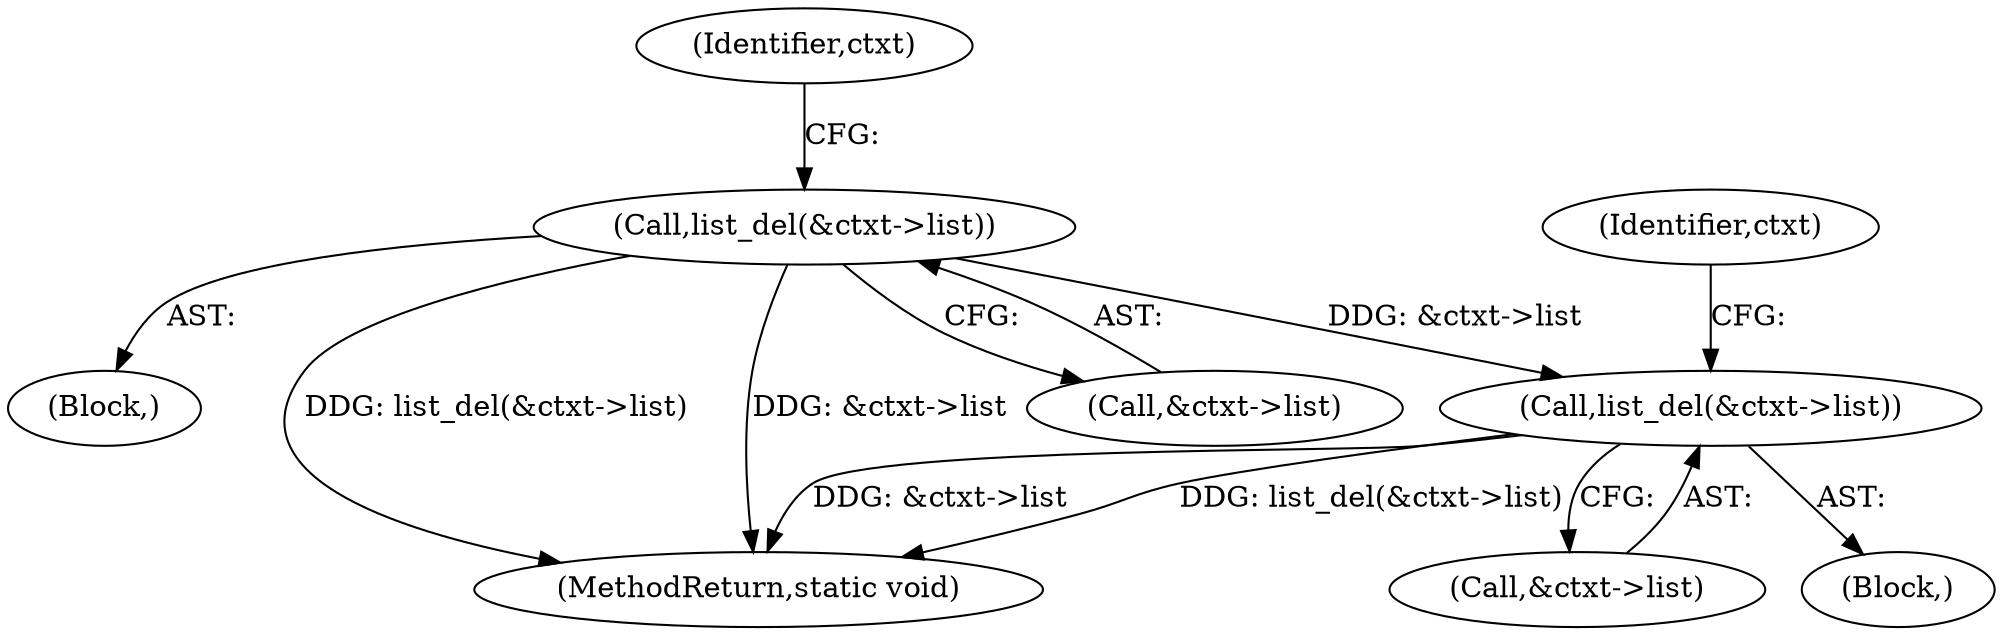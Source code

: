 digraph "0_linux_c70422f760c120480fee4de6c38804c72aa26bc1_41@pointer" {
"1000176" [label="(Call,list_del(&ctxt->list))"];
"1000159" [label="(Call,list_del(&ctxt->list))"];
"1000182" [label="(Identifier,ctxt)"];
"1000176" [label="(Call,list_del(&ctxt->list))"];
"1000157" [label="(Block,)"];
"1000174" [label="(Block,)"];
"1000277" [label="(MethodReturn,static void)"];
"1000159" [label="(Call,list_del(&ctxt->list))"];
"1000160" [label="(Call,&ctxt->list)"];
"1000165" [label="(Identifier,ctxt)"];
"1000177" [label="(Call,&ctxt->list)"];
"1000176" -> "1000174"  [label="AST: "];
"1000176" -> "1000177"  [label="CFG: "];
"1000177" -> "1000176"  [label="AST: "];
"1000182" -> "1000176"  [label="CFG: "];
"1000176" -> "1000277"  [label="DDG: list_del(&ctxt->list)"];
"1000176" -> "1000277"  [label="DDG: &ctxt->list"];
"1000159" -> "1000176"  [label="DDG: &ctxt->list"];
"1000159" -> "1000157"  [label="AST: "];
"1000159" -> "1000160"  [label="CFG: "];
"1000160" -> "1000159"  [label="AST: "];
"1000165" -> "1000159"  [label="CFG: "];
"1000159" -> "1000277"  [label="DDG: list_del(&ctxt->list)"];
"1000159" -> "1000277"  [label="DDG: &ctxt->list"];
}

